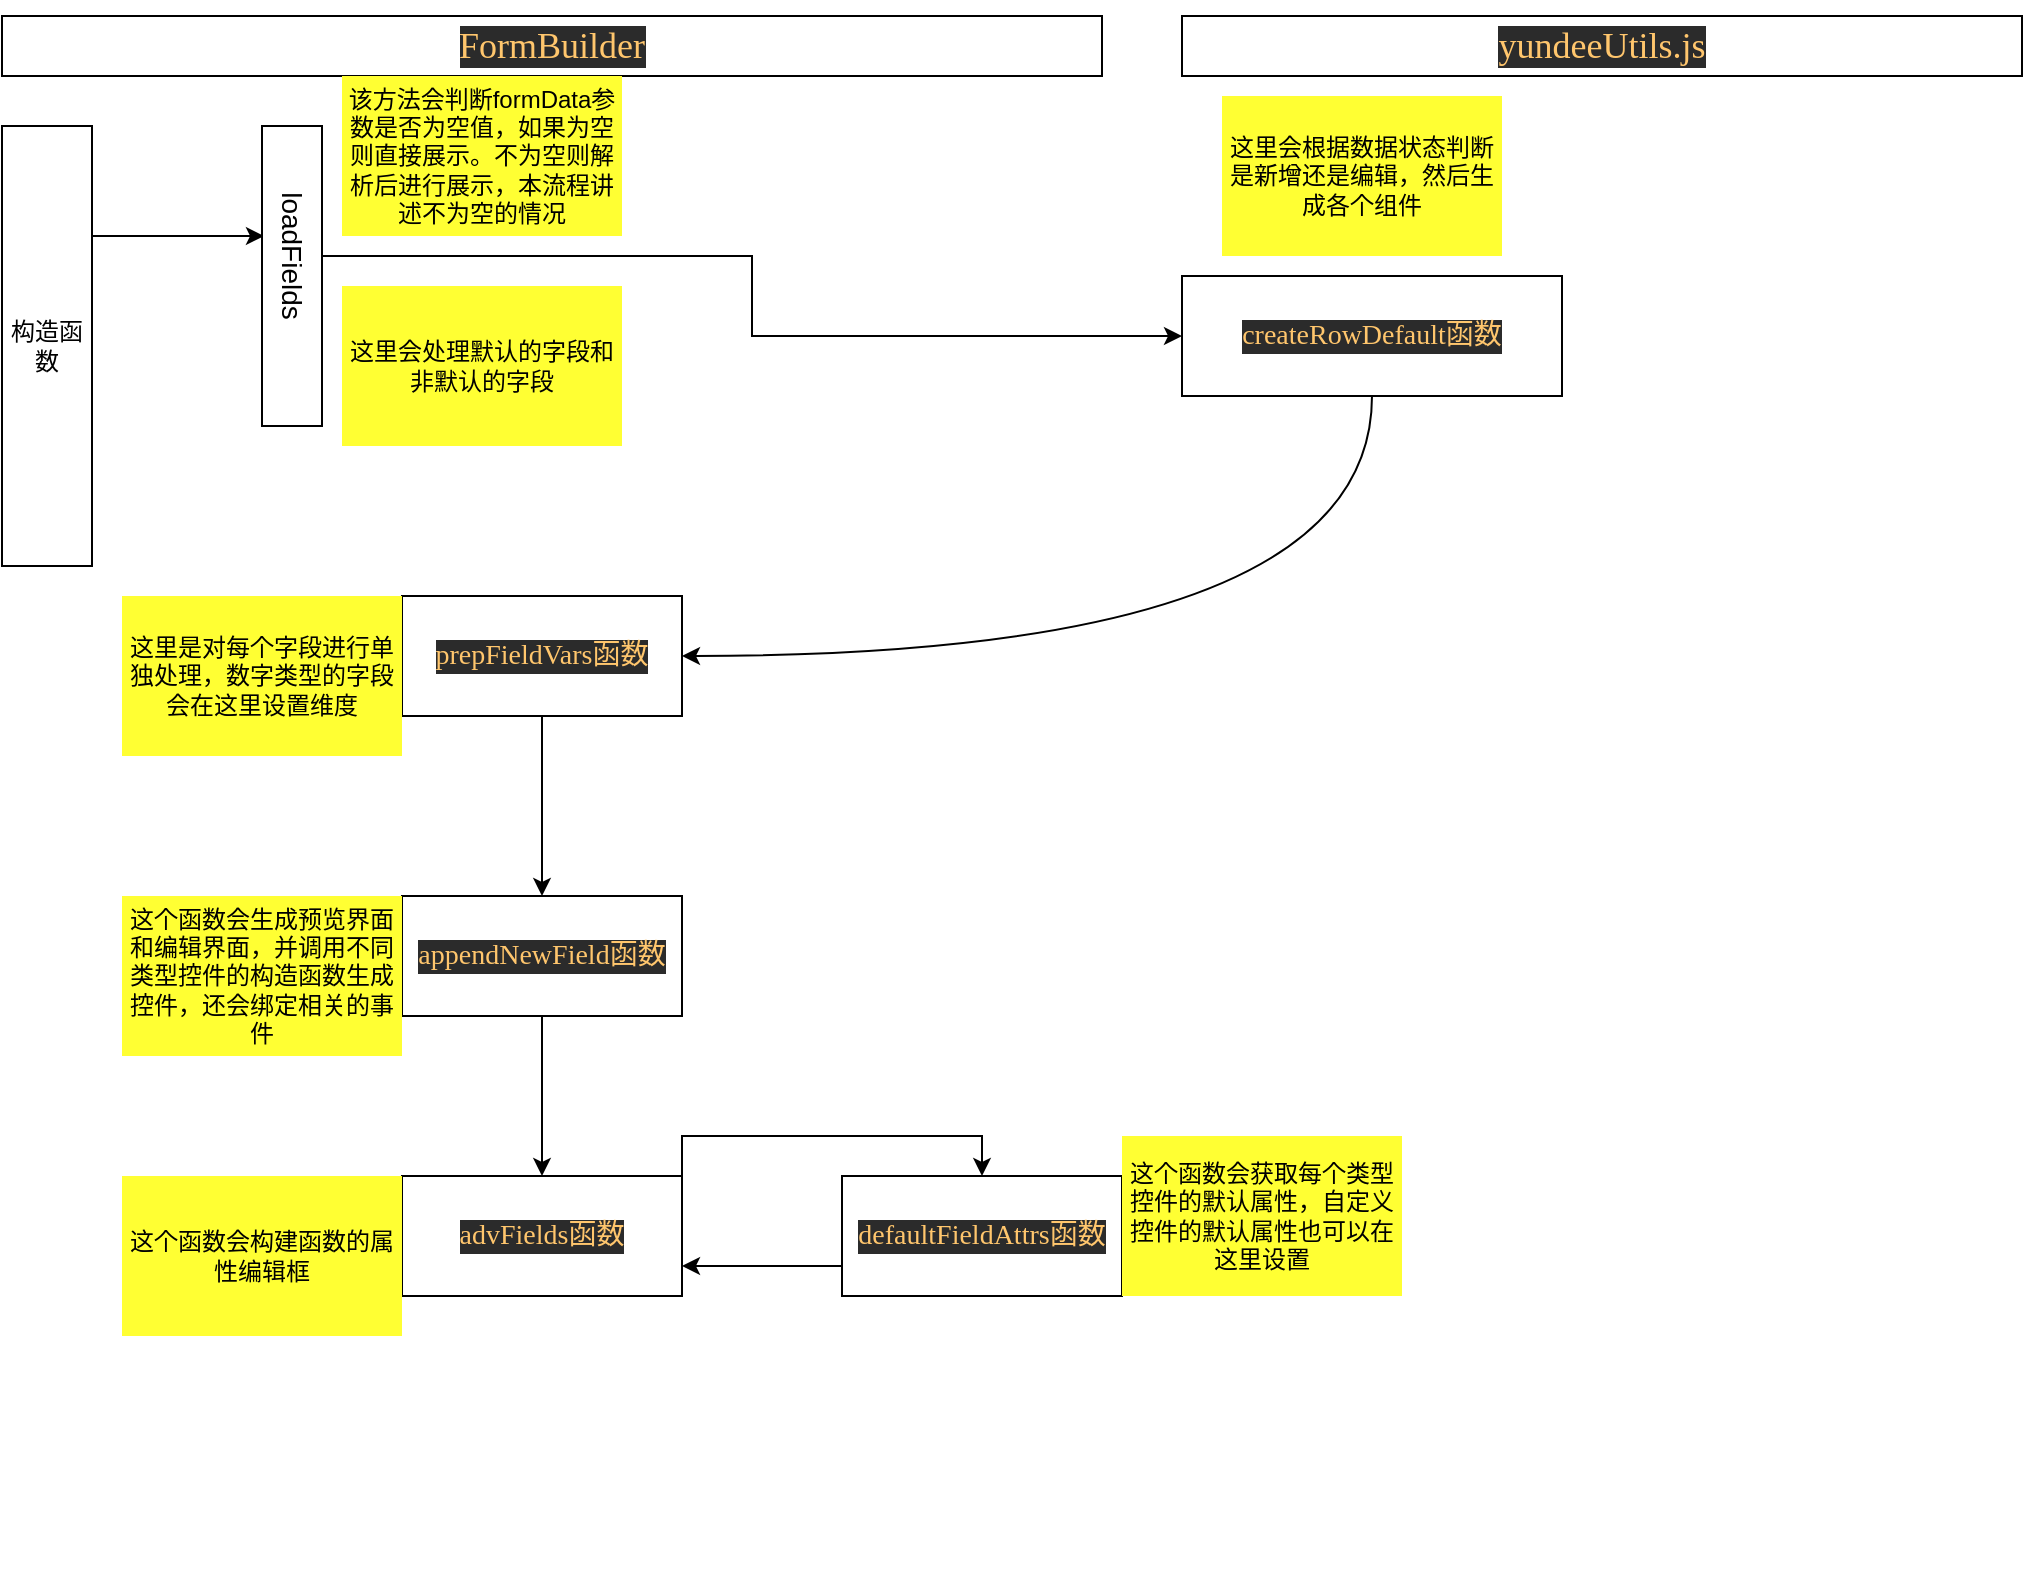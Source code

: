 <mxfile version="14.6.12" type="github">
  <diagram id="kgpKYQtTHZ0yAKxKKP6v" name="Page-1">
    <mxGraphModel dx="1422" dy="762" grid="1" gridSize="10" guides="1" tooltips="1" connect="1" arrows="1" fold="1" page="1" pageScale="1" pageWidth="850" pageHeight="1100" math="0" shadow="0">
      <root>
        <mxCell id="0" />
        <mxCell id="1" parent="0" />
        <mxCell id="MnPXZ85OeldySHDZS7sK-1" value="&lt;pre style=&quot;background-color: rgb(43 , 43 , 43) ; color: rgb(169 , 183 , 198) ; font-family: &amp;#34;jetbrains mono&amp;#34;&quot;&gt;&lt;span style=&quot;color: rgb(255 , 198 , 109)&quot;&gt;&lt;font style=&quot;font-size: 18px&quot;&gt;FormBuilder&lt;/font&gt;&lt;/span&gt;&lt;/pre&gt;" style="rounded=0;whiteSpace=wrap;html=1;" vertex="1" parent="1">
          <mxGeometry x="40" y="20" width="550" height="30" as="geometry" />
        </mxCell>
        <mxCell id="MnPXZ85OeldySHDZS7sK-6" style="edgeStyle=orthogonalEdgeStyle;rounded=0;orthogonalLoop=1;jettySize=auto;html=1;exitX=1;exitY=0.25;exitDx=0;exitDy=0;entryX=0.389;entryY=0.967;entryDx=0;entryDy=0;entryPerimeter=0;" edge="1" parent="1" source="MnPXZ85OeldySHDZS7sK-2" target="MnPXZ85OeldySHDZS7sK-4">
          <mxGeometry relative="1" as="geometry" />
        </mxCell>
        <mxCell id="MnPXZ85OeldySHDZS7sK-2" value="构造函数" style="rounded=0;whiteSpace=wrap;html=1;" vertex="1" parent="1">
          <mxGeometry x="40" y="75" width="45" height="220" as="geometry" />
        </mxCell>
        <mxCell id="MnPXZ85OeldySHDZS7sK-3" value="" style="rounded=0;whiteSpace=wrap;html=1;" vertex="1" parent="1">
          <mxGeometry x="170" y="75" width="30" height="150" as="geometry" />
        </mxCell>
        <mxCell id="MnPXZ85OeldySHDZS7sK-10" style="edgeStyle=orthogonalEdgeStyle;rounded=0;orthogonalLoop=1;jettySize=auto;html=1;exitX=0.5;exitY=0;exitDx=0;exitDy=0;entryX=0;entryY=0.5;entryDx=0;entryDy=0;" edge="1" parent="1" source="MnPXZ85OeldySHDZS7sK-4" target="MnPXZ85OeldySHDZS7sK-13">
          <mxGeometry relative="1" as="geometry">
            <mxPoint x="390" y="140" as="targetPoint" />
          </mxGeometry>
        </mxCell>
        <mxCell id="MnPXZ85OeldySHDZS7sK-4" value="&lt;font style=&quot;font-size: 14px&quot;&gt;loadFields&lt;/font&gt;" style="text;html=1;strokeColor=none;fillColor=none;align=center;verticalAlign=middle;whiteSpace=wrap;rounded=0;rotation=90;" vertex="1" parent="1">
          <mxGeometry x="140" y="125" width="90" height="30" as="geometry" />
        </mxCell>
        <mxCell id="MnPXZ85OeldySHDZS7sK-7" value="该方法会判断formData参数是否为空值，如果为空则直接展示。不为空则解析后进行展示，本流程讲述不为空的情况" style="text;html=1;strokeColor=none;fillColor=#FFFF33;align=center;verticalAlign=middle;whiteSpace=wrap;rounded=0;" vertex="1" parent="1">
          <mxGeometry x="210" y="50" width="140" height="80" as="geometry" />
        </mxCell>
        <mxCell id="MnPXZ85OeldySHDZS7sK-8" value="这里会处理默认的字段和非默认的字段" style="text;html=1;strokeColor=none;fillColor=#FFFF33;align=center;verticalAlign=middle;whiteSpace=wrap;rounded=0;" vertex="1" parent="1">
          <mxGeometry x="210" y="155" width="140" height="80" as="geometry" />
        </mxCell>
        <mxCell id="MnPXZ85OeldySHDZS7sK-18" style="edgeStyle=orthogonalEdgeStyle;rounded=0;orthogonalLoop=1;jettySize=auto;html=1;entryX=1;entryY=0.5;entryDx=0;entryDy=0;curved=1;exitX=0.5;exitY=1;exitDx=0;exitDy=0;" edge="1" parent="1" source="MnPXZ85OeldySHDZS7sK-13" target="MnPXZ85OeldySHDZS7sK-16">
          <mxGeometry relative="1" as="geometry" />
        </mxCell>
        <mxCell id="MnPXZ85OeldySHDZS7sK-13" value="&lt;pre style=&quot;background-color: #2b2b2b ; color: #a9b7c6 ; font-family: &amp;#34;jetbrains mono&amp;#34; ; font-size: 10.5pt&quot;&gt;&lt;span style=&quot;color: #ffc66d&quot;&gt;createRowDefault函数&lt;/span&gt;&lt;/pre&gt;" style="rounded=0;whiteSpace=wrap;html=1;fillColor=#FFFFFF;" vertex="1" parent="1">
          <mxGeometry x="630" y="150" width="190" height="60" as="geometry" />
        </mxCell>
        <mxCell id="MnPXZ85OeldySHDZS7sK-14" value="&lt;pre style=&quot;background-color: rgb(43 , 43 , 43)&quot;&gt;&lt;font color=&quot;#ffc66d&quot; face=&quot;jetbrains mono&quot;&gt;&lt;span style=&quot;font-size: 18px&quot;&gt;yundeeUtils.js&lt;/span&gt;&lt;/font&gt;&lt;font color=&quot;#a9b7c6&quot; face=&quot;jetbrains mono&quot;&gt;&lt;br&gt;&lt;/font&gt;&lt;/pre&gt;" style="rounded=0;whiteSpace=wrap;html=1;" vertex="1" parent="1">
          <mxGeometry x="630" y="20" width="420" height="30" as="geometry" />
        </mxCell>
        <mxCell id="MnPXZ85OeldySHDZS7sK-15" value="这里会根据数据状态判断是新增还是编辑，然后生成各个组件" style="text;html=1;strokeColor=none;fillColor=#FFFF33;align=center;verticalAlign=middle;whiteSpace=wrap;rounded=0;" vertex="1" parent="1">
          <mxGeometry x="650" y="60" width="140" height="80" as="geometry" />
        </mxCell>
        <mxCell id="MnPXZ85OeldySHDZS7sK-22" style="edgeStyle=orthogonalEdgeStyle;rounded=0;orthogonalLoop=1;jettySize=auto;html=1;entryX=0.5;entryY=0;entryDx=0;entryDy=0;" edge="1" parent="1" source="MnPXZ85OeldySHDZS7sK-16" target="MnPXZ85OeldySHDZS7sK-20">
          <mxGeometry relative="1" as="geometry" />
        </mxCell>
        <mxCell id="MnPXZ85OeldySHDZS7sK-16" value="&lt;pre style=&quot;background-color: #2b2b2b ; color: #a9b7c6 ; font-family: &amp;#34;jetbrains mono&amp;#34; ; font-size: 10.5pt&quot;&gt;&lt;span style=&quot;color: #ffc66d&quot;&gt;prepFieldVars函数&lt;/span&gt;&lt;/pre&gt;" style="rounded=0;whiteSpace=wrap;html=1;fillColor=#FFFFFF;" vertex="1" parent="1">
          <mxGeometry x="240" y="310" width="140" height="60" as="geometry" />
        </mxCell>
        <mxCell id="MnPXZ85OeldySHDZS7sK-19" value="这里是对每个字段进行单独处理，数字类型的字段会在这里设置维度" style="text;html=1;strokeColor=none;fillColor=#FFFF33;align=center;verticalAlign=middle;whiteSpace=wrap;rounded=0;" vertex="1" parent="1">
          <mxGeometry x="100" y="310" width="140" height="80" as="geometry" />
        </mxCell>
        <mxCell id="MnPXZ85OeldySHDZS7sK-24" style="edgeStyle=orthogonalEdgeStyle;rounded=0;orthogonalLoop=1;jettySize=auto;html=1;entryX=0.5;entryY=0;entryDx=0;entryDy=0;" edge="1" parent="1" source="MnPXZ85OeldySHDZS7sK-20" target="MnPXZ85OeldySHDZS7sK-23">
          <mxGeometry relative="1" as="geometry" />
        </mxCell>
        <mxCell id="MnPXZ85OeldySHDZS7sK-20" value="&lt;pre style=&quot;background-color: #2b2b2b ; color: #a9b7c6 ; font-family: &amp;#34;jetbrains mono&amp;#34; ; font-size: 10.5pt&quot;&gt;&lt;pre style=&quot;font-family: &amp;#34;jetbrains mono&amp;#34; ; font-size: 10.5pt&quot;&gt;&lt;span style=&quot;color: #ffc66d&quot;&gt;appendNewField函数&lt;/span&gt;&lt;/pre&gt;&lt;/pre&gt;" style="rounded=0;whiteSpace=wrap;html=1;fillColor=#FFFFFF;" vertex="1" parent="1">
          <mxGeometry x="240" y="460" width="140" height="60" as="geometry" />
        </mxCell>
        <mxCell id="MnPXZ85OeldySHDZS7sK-21" value="这个函数会生成预览界面和编辑界面，并调用不同类型控件的构造函数生成控件，还会绑定相关的事件" style="text;html=1;strokeColor=none;fillColor=#FFFF33;align=center;verticalAlign=middle;whiteSpace=wrap;rounded=0;" vertex="1" parent="1">
          <mxGeometry x="100" y="460" width="140" height="80" as="geometry" />
        </mxCell>
        <mxCell id="MnPXZ85OeldySHDZS7sK-28" style="edgeStyle=orthogonalEdgeStyle;rounded=0;orthogonalLoop=1;jettySize=auto;html=1;exitX=1;exitY=0;exitDx=0;exitDy=0;entryX=0.5;entryY=0;entryDx=0;entryDy=0;" edge="1" parent="1" source="MnPXZ85OeldySHDZS7sK-23" target="MnPXZ85OeldySHDZS7sK-27">
          <mxGeometry relative="1" as="geometry" />
        </mxCell>
        <mxCell id="MnPXZ85OeldySHDZS7sK-23" value="&lt;pre style=&quot;background-color: #2b2b2b ; color: #a9b7c6 ; font-family: &amp;#34;jetbrains mono&amp;#34; ; font-size: 10.5pt&quot;&gt;&lt;pre style=&quot;font-family: &amp;#34;jetbrains mono&amp;#34; ; font-size: 10.5pt&quot;&gt;&lt;pre style=&quot;font-family: &amp;#34;jetbrains mono&amp;#34; ; font-size: 10.5pt&quot;&gt;&lt;span style=&quot;color: #ffc66d&quot;&gt;advFields函数&lt;/span&gt;&lt;/pre&gt;&lt;/pre&gt;&lt;/pre&gt;" style="rounded=0;whiteSpace=wrap;html=1;fillColor=#FFFFFF;" vertex="1" parent="1">
          <mxGeometry x="240" y="600" width="140" height="60" as="geometry" />
        </mxCell>
        <mxCell id="MnPXZ85OeldySHDZS7sK-25" value="这个函数会构建函数的属性编辑框" style="text;html=1;strokeColor=none;fillColor=#FFFF33;align=center;verticalAlign=middle;whiteSpace=wrap;rounded=0;" vertex="1" parent="1">
          <mxGeometry x="100" y="600" width="140" height="80" as="geometry" />
        </mxCell>
        <mxCell id="MnPXZ85OeldySHDZS7sK-26" value="&lt;pre style=&quot;background-color: #2b2b2b ; color: #a9b7c6 ; font-family: &amp;#34;jetbrains mono&amp;#34; ; font-size: 10.5pt&quot;&gt;&lt;br&gt;&lt;/pre&gt;" style="text;whiteSpace=wrap;html=1;" vertex="1" parent="1">
          <mxGeometry x="360" y="740" width="140" height="60" as="geometry" />
        </mxCell>
        <mxCell id="MnPXZ85OeldySHDZS7sK-29" style="edgeStyle=orthogonalEdgeStyle;rounded=0;orthogonalLoop=1;jettySize=auto;html=1;exitX=0;exitY=0.75;exitDx=0;exitDy=0;entryX=1;entryY=0.75;entryDx=0;entryDy=0;" edge="1" parent="1" source="MnPXZ85OeldySHDZS7sK-27" target="MnPXZ85OeldySHDZS7sK-23">
          <mxGeometry relative="1" as="geometry" />
        </mxCell>
        <mxCell id="MnPXZ85OeldySHDZS7sK-27" value="&lt;pre style=&quot;background-color: #2b2b2b ; color: #a9b7c6 ; font-family: &amp;#34;jetbrains mono&amp;#34; ; font-size: 10.5pt&quot;&gt;&lt;pre style=&quot;font-family: &amp;#34;jetbrains mono&amp;#34; ; font-size: 10.5pt&quot;&gt;&lt;pre style=&quot;font-family: &amp;#34;jetbrains mono&amp;#34; ; font-size: 10.5pt&quot;&gt;&lt;pre style=&quot;text-align: left ; font-family: &amp;#34;jetbrains mono&amp;#34; ; font-size: 10.5pt&quot;&gt;&lt;span style=&quot;color: rgb(255 , 198 , 109)&quot;&gt;defaultFieldAttrs函数&lt;/span&gt;&lt;/pre&gt;&lt;/pre&gt;&lt;/pre&gt;&lt;/pre&gt;" style="rounded=0;whiteSpace=wrap;html=1;fillColor=#FFFFFF;" vertex="1" parent="1">
          <mxGeometry x="460" y="600" width="140" height="60" as="geometry" />
        </mxCell>
        <mxCell id="MnPXZ85OeldySHDZS7sK-30" value="这个函数会获取每个类型控件的默认属性，自定义控件的默认属性也可以在这里设置" style="text;html=1;strokeColor=none;fillColor=#FFFF33;align=center;verticalAlign=middle;whiteSpace=wrap;rounded=0;" vertex="1" parent="1">
          <mxGeometry x="600" y="580" width="140" height="80" as="geometry" />
        </mxCell>
      </root>
    </mxGraphModel>
  </diagram>
</mxfile>

